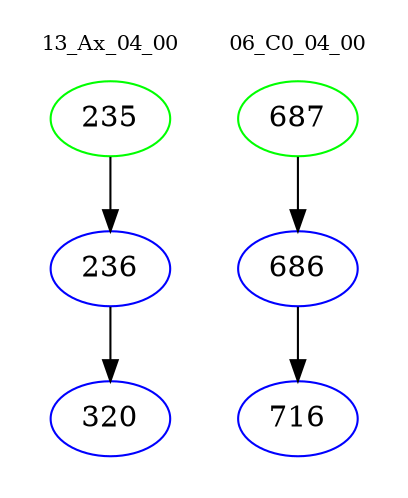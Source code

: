 digraph{
subgraph cluster_0 {
color = white
label = "13_Ax_04_00";
fontsize=10;
T0_235 [label="235", color="green"]
T0_235 -> T0_236 [color="black"]
T0_236 [label="236", color="blue"]
T0_236 -> T0_320 [color="black"]
T0_320 [label="320", color="blue"]
}
subgraph cluster_1 {
color = white
label = "06_C0_04_00";
fontsize=10;
T1_687 [label="687", color="green"]
T1_687 -> T1_686 [color="black"]
T1_686 [label="686", color="blue"]
T1_686 -> T1_716 [color="black"]
T1_716 [label="716", color="blue"]
}
}
